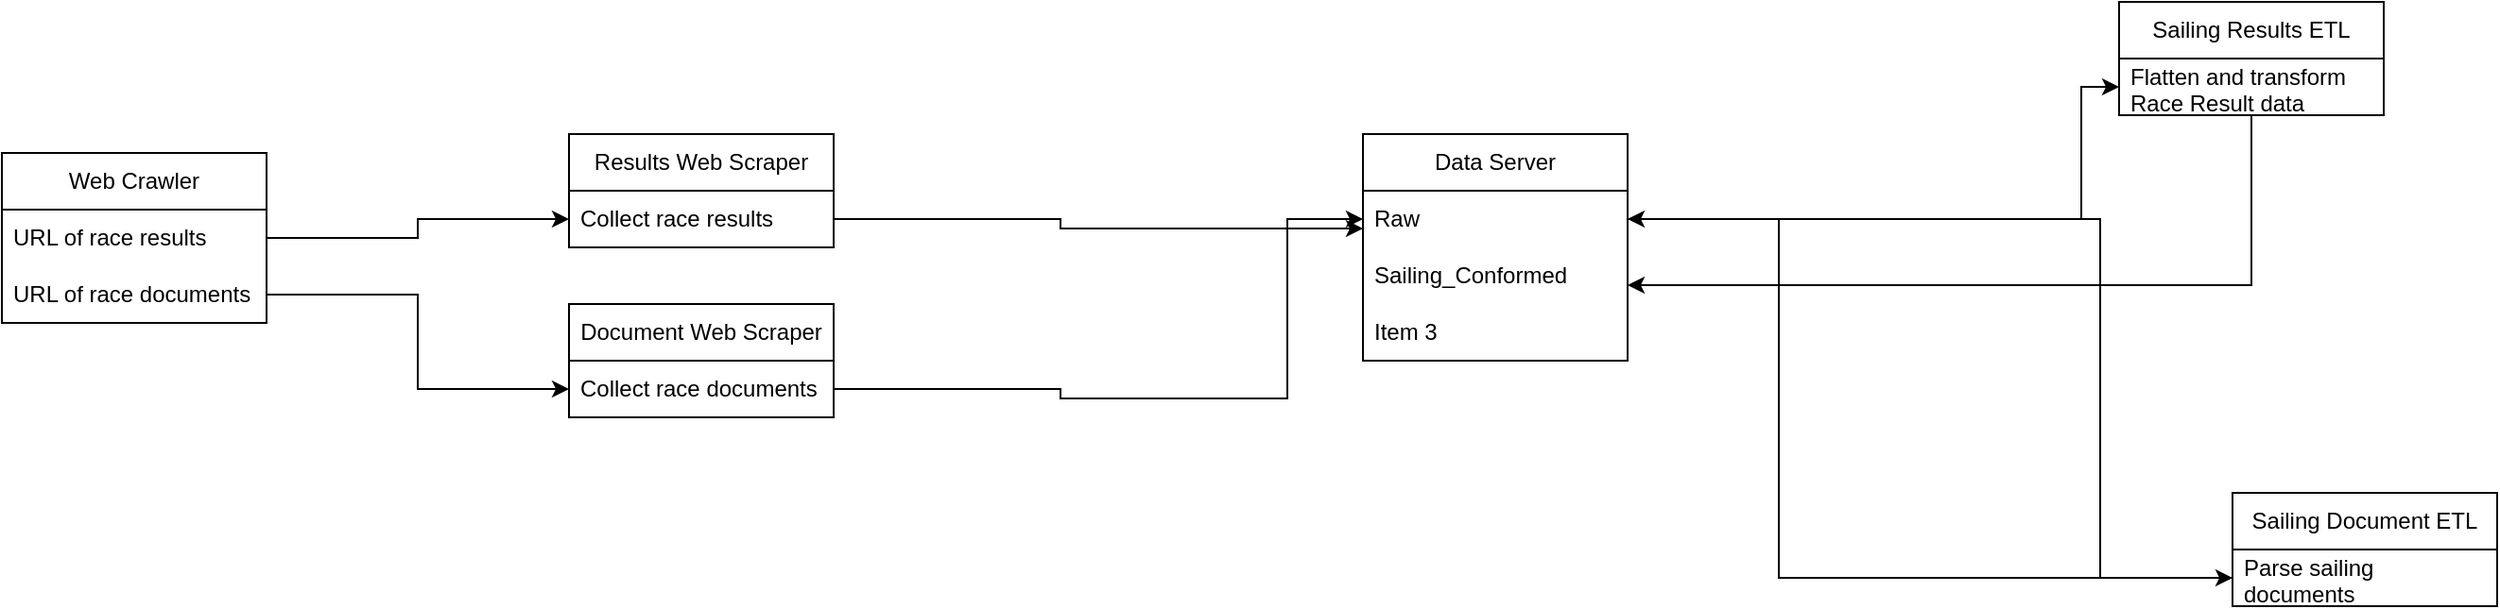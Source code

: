 <mxfile version="24.6.4" type="device">
  <diagram id="kgpKYQtTHZ0yAKxKKP6v" name="Page-1">
    <mxGraphModel dx="2056" dy="1178" grid="1" gridSize="10" guides="1" tooltips="1" connect="1" arrows="1" fold="1" page="1" pageScale="1" pageWidth="850" pageHeight="1100" math="0" shadow="0">
      <root>
        <mxCell id="0" />
        <mxCell id="1" parent="0" />
        <mxCell id="lWyCWprmK4h6JZLNzMb9-2" value="Web Crawler" style="swimlane;fontStyle=0;childLayout=stackLayout;horizontal=1;startSize=30;horizontalStack=0;resizeParent=1;resizeParentMax=0;resizeLast=0;collapsible=1;marginBottom=0;whiteSpace=wrap;html=1;" vertex="1" parent="1">
          <mxGeometry x="120" y="360" width="140" height="90" as="geometry" />
        </mxCell>
        <mxCell id="lWyCWprmK4h6JZLNzMb9-3" value="URL of race results" style="text;strokeColor=none;fillColor=none;align=left;verticalAlign=middle;spacingLeft=4;spacingRight=4;overflow=hidden;points=[[0,0.5],[1,0.5]];portConstraint=eastwest;rotatable=0;whiteSpace=wrap;html=1;" vertex="1" parent="lWyCWprmK4h6JZLNzMb9-2">
          <mxGeometry y="30" width="140" height="30" as="geometry" />
        </mxCell>
        <mxCell id="lWyCWprmK4h6JZLNzMb9-4" value="URL of race documents" style="text;strokeColor=none;fillColor=none;align=left;verticalAlign=middle;spacingLeft=4;spacingRight=4;overflow=hidden;points=[[0,0.5],[1,0.5]];portConstraint=eastwest;rotatable=0;whiteSpace=wrap;html=1;" vertex="1" parent="lWyCWprmK4h6JZLNzMb9-2">
          <mxGeometry y="60" width="140" height="30" as="geometry" />
        </mxCell>
        <mxCell id="lWyCWprmK4h6JZLNzMb9-7" style="edgeStyle=orthogonalEdgeStyle;rounded=0;orthogonalLoop=1;jettySize=auto;html=1;" edge="1" parent="1" source="lWyCWprmK4h6JZLNzMb9-3" target="lWyCWprmK4h6JZLNzMb9-9">
          <mxGeometry relative="1" as="geometry">
            <mxPoint x="400" y="405" as="targetPoint" />
          </mxGeometry>
        </mxCell>
        <mxCell id="lWyCWprmK4h6JZLNzMb9-8" value="Results Web Scraper" style="swimlane;fontStyle=0;childLayout=stackLayout;horizontal=1;startSize=30;horizontalStack=0;resizeParent=1;resizeParentMax=0;resizeLast=0;collapsible=1;marginBottom=0;whiteSpace=wrap;html=1;" vertex="1" parent="1">
          <mxGeometry x="420" y="350" width="140" height="60" as="geometry" />
        </mxCell>
        <mxCell id="lWyCWprmK4h6JZLNzMb9-9" value="Collect race results" style="text;strokeColor=none;fillColor=none;align=left;verticalAlign=middle;spacingLeft=4;spacingRight=4;overflow=hidden;points=[[0,0.5],[1,0.5]];portConstraint=eastwest;rotatable=0;whiteSpace=wrap;html=1;" vertex="1" parent="lWyCWprmK4h6JZLNzMb9-8">
          <mxGeometry y="30" width="140" height="30" as="geometry" />
        </mxCell>
        <mxCell id="lWyCWprmK4h6JZLNzMb9-13" value="Document Web Scraper" style="swimlane;fontStyle=0;childLayout=stackLayout;horizontal=1;startSize=30;horizontalStack=0;resizeParent=1;resizeParentMax=0;resizeLast=0;collapsible=1;marginBottom=0;whiteSpace=wrap;html=1;" vertex="1" parent="1">
          <mxGeometry x="420" y="440" width="140" height="60" as="geometry" />
        </mxCell>
        <mxCell id="lWyCWprmK4h6JZLNzMb9-14" value="Collect race documents" style="text;strokeColor=none;fillColor=none;align=left;verticalAlign=middle;spacingLeft=4;spacingRight=4;overflow=hidden;points=[[0,0.5],[1,0.5]];portConstraint=eastwest;rotatable=0;whiteSpace=wrap;html=1;" vertex="1" parent="lWyCWprmK4h6JZLNzMb9-13">
          <mxGeometry y="30" width="140" height="30" as="geometry" />
        </mxCell>
        <mxCell id="lWyCWprmK4h6JZLNzMb9-12" style="edgeStyle=orthogonalEdgeStyle;rounded=0;orthogonalLoop=1;jettySize=auto;html=1;" edge="1" parent="1" source="lWyCWprmK4h6JZLNzMb9-4" target="lWyCWprmK4h6JZLNzMb9-14">
          <mxGeometry relative="1" as="geometry">
            <mxPoint x="410" y="450" as="targetPoint" />
          </mxGeometry>
        </mxCell>
        <mxCell id="lWyCWprmK4h6JZLNzMb9-18" value="Data Server" style="swimlane;fontStyle=0;childLayout=stackLayout;horizontal=1;startSize=30;horizontalStack=0;resizeParent=1;resizeParentMax=0;resizeLast=0;collapsible=1;marginBottom=0;whiteSpace=wrap;html=1;" vertex="1" parent="1">
          <mxGeometry x="840" y="350" width="140" height="120" as="geometry" />
        </mxCell>
        <mxCell id="lWyCWprmK4h6JZLNzMb9-19" value="Raw" style="text;strokeColor=none;fillColor=none;align=left;verticalAlign=middle;spacingLeft=4;spacingRight=4;overflow=hidden;points=[[0,0.5],[1,0.5]];portConstraint=eastwest;rotatable=0;whiteSpace=wrap;html=1;" vertex="1" parent="lWyCWprmK4h6JZLNzMb9-18">
          <mxGeometry y="30" width="140" height="30" as="geometry" />
        </mxCell>
        <mxCell id="lWyCWprmK4h6JZLNzMb9-20" value="Sailing_Conformed" style="text;strokeColor=none;fillColor=none;align=left;verticalAlign=middle;spacingLeft=4;spacingRight=4;overflow=hidden;points=[[0,0.5],[1,0.5]];portConstraint=eastwest;rotatable=0;whiteSpace=wrap;html=1;" vertex="1" parent="lWyCWprmK4h6JZLNzMb9-18">
          <mxGeometry y="60" width="140" height="30" as="geometry" />
        </mxCell>
        <mxCell id="lWyCWprmK4h6JZLNzMb9-21" value="Item 3" style="text;strokeColor=none;fillColor=none;align=left;verticalAlign=middle;spacingLeft=4;spacingRight=4;overflow=hidden;points=[[0,0.5],[1,0.5]];portConstraint=eastwest;rotatable=0;whiteSpace=wrap;html=1;" vertex="1" parent="lWyCWprmK4h6JZLNzMb9-18">
          <mxGeometry y="90" width="140" height="30" as="geometry" />
        </mxCell>
        <mxCell id="lWyCWprmK4h6JZLNzMb9-17" style="edgeStyle=orthogonalEdgeStyle;rounded=0;orthogonalLoop=1;jettySize=auto;html=1;" edge="1" parent="1" source="lWyCWprmK4h6JZLNzMb9-9" target="lWyCWprmK4h6JZLNzMb9-18">
          <mxGeometry relative="1" as="geometry">
            <mxPoint x="730" y="420" as="targetPoint" />
            <Array as="points">
              <mxPoint x="680" y="395" />
              <mxPoint x="680" y="400" />
            </Array>
          </mxGeometry>
        </mxCell>
        <mxCell id="lWyCWprmK4h6JZLNzMb9-22" style="edgeStyle=orthogonalEdgeStyle;rounded=0;orthogonalLoop=1;jettySize=auto;html=1;entryX=0;entryY=0.5;entryDx=0;entryDy=0;" edge="1" parent="1" source="lWyCWprmK4h6JZLNzMb9-14" target="lWyCWprmK4h6JZLNzMb9-19">
          <mxGeometry relative="1" as="geometry">
            <Array as="points">
              <mxPoint x="680" y="485" />
              <mxPoint x="680" y="490" />
              <mxPoint x="800" y="490" />
            </Array>
          </mxGeometry>
        </mxCell>
        <mxCell id="lWyCWprmK4h6JZLNzMb9-26" value="Sailing Document ETL" style="swimlane;fontStyle=0;childLayout=stackLayout;horizontal=1;startSize=30;horizontalStack=0;resizeParent=1;resizeParentMax=0;resizeLast=0;collapsible=1;marginBottom=0;whiteSpace=wrap;html=1;" vertex="1" parent="1">
          <mxGeometry x="1300" y="540" width="140" height="60" as="geometry" />
        </mxCell>
        <mxCell id="lWyCWprmK4h6JZLNzMb9-27" value="Parse sailing documents" style="text;strokeColor=none;fillColor=none;align=left;verticalAlign=middle;spacingLeft=4;spacingRight=4;overflow=hidden;points=[[0,0.5],[1,0.5]];portConstraint=eastwest;rotatable=0;whiteSpace=wrap;html=1;" vertex="1" parent="lWyCWprmK4h6JZLNzMb9-26">
          <mxGeometry y="30" width="140" height="30" as="geometry" />
        </mxCell>
        <mxCell id="lWyCWprmK4h6JZLNzMb9-30" value="Sailing Results ETL" style="swimlane;fontStyle=0;childLayout=stackLayout;horizontal=1;startSize=30;horizontalStack=0;resizeParent=1;resizeParentMax=0;resizeLast=0;collapsible=1;marginBottom=0;whiteSpace=wrap;html=1;" vertex="1" parent="1">
          <mxGeometry x="1240" y="280" width="140" height="60" as="geometry" />
        </mxCell>
        <mxCell id="lWyCWprmK4h6JZLNzMb9-31" value="Flatten and transform Race Result data" style="text;strokeColor=none;fillColor=none;align=left;verticalAlign=middle;spacingLeft=4;spacingRight=4;overflow=hidden;points=[[0,0.5],[1,0.5]];portConstraint=eastwest;rotatable=0;whiteSpace=wrap;html=1;" vertex="1" parent="lWyCWprmK4h6JZLNzMb9-30">
          <mxGeometry y="30" width="140" height="30" as="geometry" />
        </mxCell>
        <mxCell id="lWyCWprmK4h6JZLNzMb9-24" style="edgeStyle=orthogonalEdgeStyle;rounded=0;orthogonalLoop=1;jettySize=auto;html=1;entryX=0;entryY=0.5;entryDx=0;entryDy=0;" edge="1" parent="1" source="lWyCWprmK4h6JZLNzMb9-19" target="lWyCWprmK4h6JZLNzMb9-31">
          <mxGeometry relative="1" as="geometry">
            <mxPoint x="1140" y="395" as="targetPoint" />
            <Array as="points">
              <mxPoint x="1220" y="395" />
            </Array>
          </mxGeometry>
        </mxCell>
        <mxCell id="lWyCWprmK4h6JZLNzMb9-34" style="edgeStyle=orthogonalEdgeStyle;rounded=0;orthogonalLoop=1;jettySize=auto;html=1;" edge="1" parent="1" source="lWyCWprmK4h6JZLNzMb9-31" target="lWyCWprmK4h6JZLNzMb9-20">
          <mxGeometry relative="1" as="geometry">
            <Array as="points">
              <mxPoint x="1050" y="430" />
              <mxPoint x="1050" y="430" />
            </Array>
          </mxGeometry>
        </mxCell>
        <mxCell id="lWyCWprmK4h6JZLNzMb9-35" style="edgeStyle=orthogonalEdgeStyle;rounded=0;orthogonalLoop=1;jettySize=auto;html=1;" edge="1" parent="1" source="lWyCWprmK4h6JZLNzMb9-19" target="lWyCWprmK4h6JZLNzMb9-27">
          <mxGeometry relative="1" as="geometry">
            <Array as="points">
              <mxPoint x="1230" y="395" />
              <mxPoint x="1230" y="585" />
            </Array>
          </mxGeometry>
        </mxCell>
        <mxCell id="lWyCWprmK4h6JZLNzMb9-36" style="edgeStyle=orthogonalEdgeStyle;rounded=0;orthogonalLoop=1;jettySize=auto;html=1;" edge="1" parent="1" source="lWyCWprmK4h6JZLNzMb9-27" target="lWyCWprmK4h6JZLNzMb9-19">
          <mxGeometry relative="1" as="geometry">
            <Array as="points">
              <mxPoint x="1060" y="585" />
              <mxPoint x="1060" y="395" />
            </Array>
          </mxGeometry>
        </mxCell>
      </root>
    </mxGraphModel>
  </diagram>
</mxfile>
